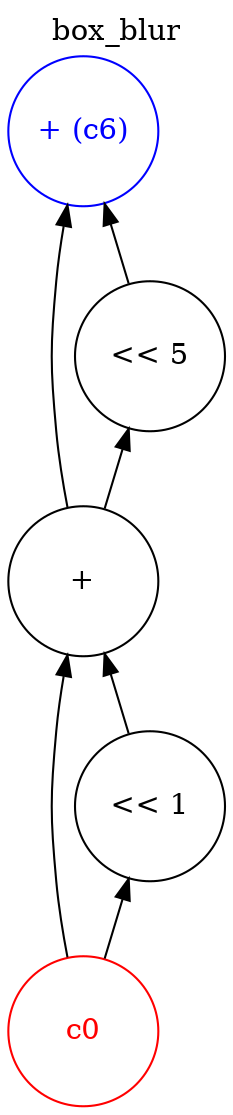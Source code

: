 digraph "box_blur" {
graph [label="box_blur" labelloc="t"]
node [shape=circle width=1 margin=0]
edge [dir=back]
1 [label="c0" style=solid color=red fontcolor=red]
2 [label="<< 1" style=solid color=black fontcolor=black]
2 -> 1
5 [label="+" style=solid color=black fontcolor=black]
5 -> 1
5 -> 2
8 [label="<< 5" style=solid color=black fontcolor=black]
8 -> 5
7 [label="+ (c6)" style=solid color=blue fontcolor=blue]
7 -> 5
7 -> 8
}
